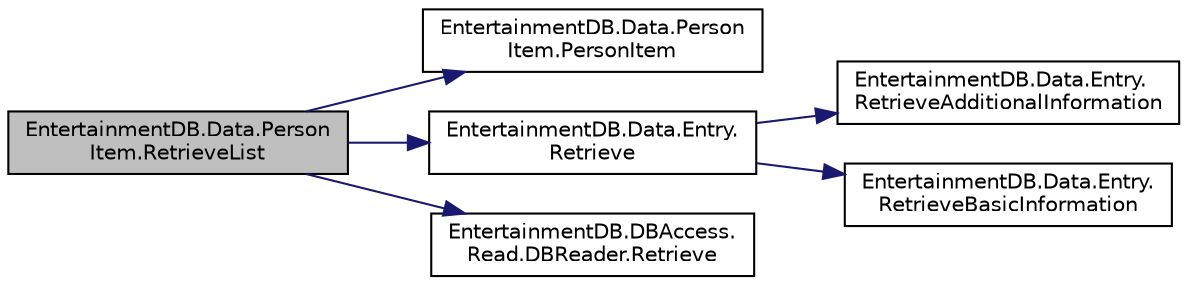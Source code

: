 digraph "EntertainmentDB.Data.PersonItem.RetrieveList"
{
 // LATEX_PDF_SIZE
  edge [fontname="Helvetica",fontsize="10",labelfontname="Helvetica",labelfontsize="10"];
  node [fontname="Helvetica",fontsize="10",shape=record];
  rankdir="LR";
  Node1 [label="EntertainmentDB.Data.Person\lItem.RetrieveList",height=0.2,width=0.4,color="black", fillcolor="grey75", style="filled", fontcolor="black",tooltip="Retrieves a list of person items from the database."];
  Node1 -> Node2 [color="midnightblue",fontsize="10",style="solid",fontname="Helvetica"];
  Node2 [label="EntertainmentDB.Data.Person\lItem.PersonItem",height=0.2,width=0.4,color="black", fillcolor="white", style="filled",URL="$dd/d3b/class_entertainment_d_b_1_1_data_1_1_person_item.html#a36d1a94ebc4f88b7c59082cf32a3651f",tooltip="Initializes a person item with an empty id string."];
  Node1 -> Node3 [color="midnightblue",fontsize="10",style="solid",fontname="Helvetica"];
  Node3 [label="EntertainmentDB.Data.Entry.\lRetrieve",height=0.2,width=0.4,color="black", fillcolor="white", style="filled",URL="$dd/d79/class_entertainment_d_b_1_1_data_1_1_entry.html#a179b02ba040f9f25b2e1a535e7719652",tooltip="Retrieves the information of the entry from the database."];
  Node3 -> Node4 [color="midnightblue",fontsize="10",style="solid",fontname="Helvetica"];
  Node4 [label="EntertainmentDB.Data.Entry.\lRetrieveAdditionalInformation",height=0.2,width=0.4,color="black", fillcolor="white", style="filled",URL="$dd/d79/class_entertainment_d_b_1_1_data_1_1_entry.html#a0dca3986dd33f53ab7f789a44aeb8446",tooltip="Retrieves the additional information of the entry from the database."];
  Node3 -> Node5 [color="midnightblue",fontsize="10",style="solid",fontname="Helvetica"];
  Node5 [label="EntertainmentDB.Data.Entry.\lRetrieveBasicInformation",height=0.2,width=0.4,color="black", fillcolor="white", style="filled",URL="$dd/d79/class_entertainment_d_b_1_1_data_1_1_entry.html#a7e9f24afc9fc96ae2ad977c846bc6da8",tooltip="Retrieves the basic information of the entry from the database."];
  Node1 -> Node6 [color="midnightblue",fontsize="10",style="solid",fontname="Helvetica"];
  Node6 [label="EntertainmentDB.DBAccess.\lRead.DBReader.Retrieve",height=0.2,width=0.4,color="black", fillcolor="white", style="filled",URL="$d8/dcd/class_entertainment_d_b_1_1_d_b_access_1_1_read_1_1_d_b_reader.html#a408d344f093a53d1143079a2d1574cf6",tooltip="Retrieves the information from the database."];
}
